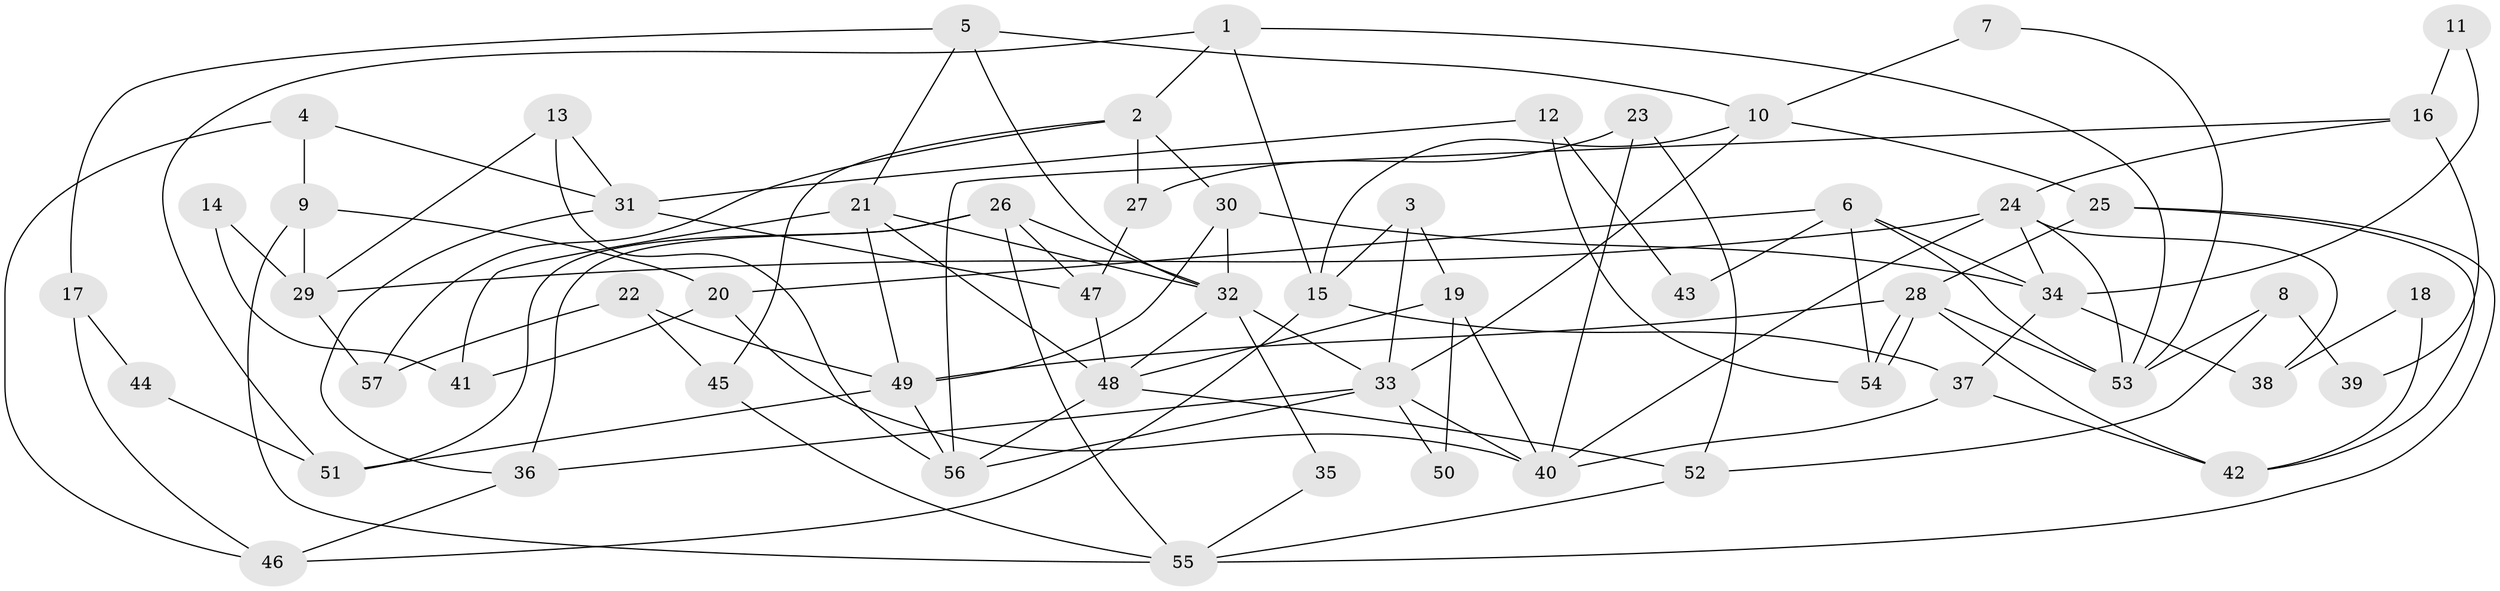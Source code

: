 // coarse degree distribution, {6: 0.19444444444444445, 5: 0.1388888888888889, 8: 0.05555555555555555, 2: 0.1111111111111111, 3: 0.19444444444444445, 7: 0.05555555555555555, 4: 0.16666666666666666, 9: 0.05555555555555555, 10: 0.027777777777777776}
// Generated by graph-tools (version 1.1) at 2025/42/03/06/25 10:42:00]
// undirected, 57 vertices, 114 edges
graph export_dot {
graph [start="1"]
  node [color=gray90,style=filled];
  1;
  2;
  3;
  4;
  5;
  6;
  7;
  8;
  9;
  10;
  11;
  12;
  13;
  14;
  15;
  16;
  17;
  18;
  19;
  20;
  21;
  22;
  23;
  24;
  25;
  26;
  27;
  28;
  29;
  30;
  31;
  32;
  33;
  34;
  35;
  36;
  37;
  38;
  39;
  40;
  41;
  42;
  43;
  44;
  45;
  46;
  47;
  48;
  49;
  50;
  51;
  52;
  53;
  54;
  55;
  56;
  57;
  1 -- 51;
  1 -- 15;
  1 -- 2;
  1 -- 53;
  2 -- 30;
  2 -- 27;
  2 -- 45;
  2 -- 57;
  3 -- 15;
  3 -- 33;
  3 -- 19;
  4 -- 31;
  4 -- 9;
  4 -- 46;
  5 -- 32;
  5 -- 21;
  5 -- 10;
  5 -- 17;
  6 -- 53;
  6 -- 34;
  6 -- 20;
  6 -- 43;
  6 -- 54;
  7 -- 53;
  7 -- 10;
  8 -- 53;
  8 -- 52;
  8 -- 39;
  9 -- 20;
  9 -- 55;
  9 -- 29;
  10 -- 33;
  10 -- 15;
  10 -- 25;
  11 -- 34;
  11 -- 16;
  12 -- 54;
  12 -- 31;
  12 -- 43;
  13 -- 31;
  13 -- 29;
  13 -- 56;
  14 -- 41;
  14 -- 29;
  15 -- 37;
  15 -- 46;
  16 -- 56;
  16 -- 24;
  16 -- 39;
  17 -- 46;
  17 -- 44;
  18 -- 38;
  18 -- 42;
  19 -- 40;
  19 -- 48;
  19 -- 50;
  20 -- 40;
  20 -- 41;
  21 -- 48;
  21 -- 49;
  21 -- 32;
  21 -- 41;
  22 -- 49;
  22 -- 45;
  22 -- 57;
  23 -- 27;
  23 -- 40;
  23 -- 52;
  24 -- 40;
  24 -- 29;
  24 -- 34;
  24 -- 38;
  24 -- 53;
  25 -- 28;
  25 -- 42;
  25 -- 55;
  26 -- 32;
  26 -- 55;
  26 -- 36;
  26 -- 47;
  26 -- 51;
  27 -- 47;
  28 -- 54;
  28 -- 54;
  28 -- 53;
  28 -- 42;
  28 -- 49;
  29 -- 57;
  30 -- 49;
  30 -- 32;
  30 -- 34;
  31 -- 36;
  31 -- 47;
  32 -- 48;
  32 -- 33;
  32 -- 35;
  33 -- 36;
  33 -- 40;
  33 -- 50;
  33 -- 56;
  34 -- 37;
  34 -- 38;
  35 -- 55;
  36 -- 46;
  37 -- 42;
  37 -- 40;
  44 -- 51;
  45 -- 55;
  47 -- 48;
  48 -- 56;
  48 -- 52;
  49 -- 56;
  49 -- 51;
  52 -- 55;
}
